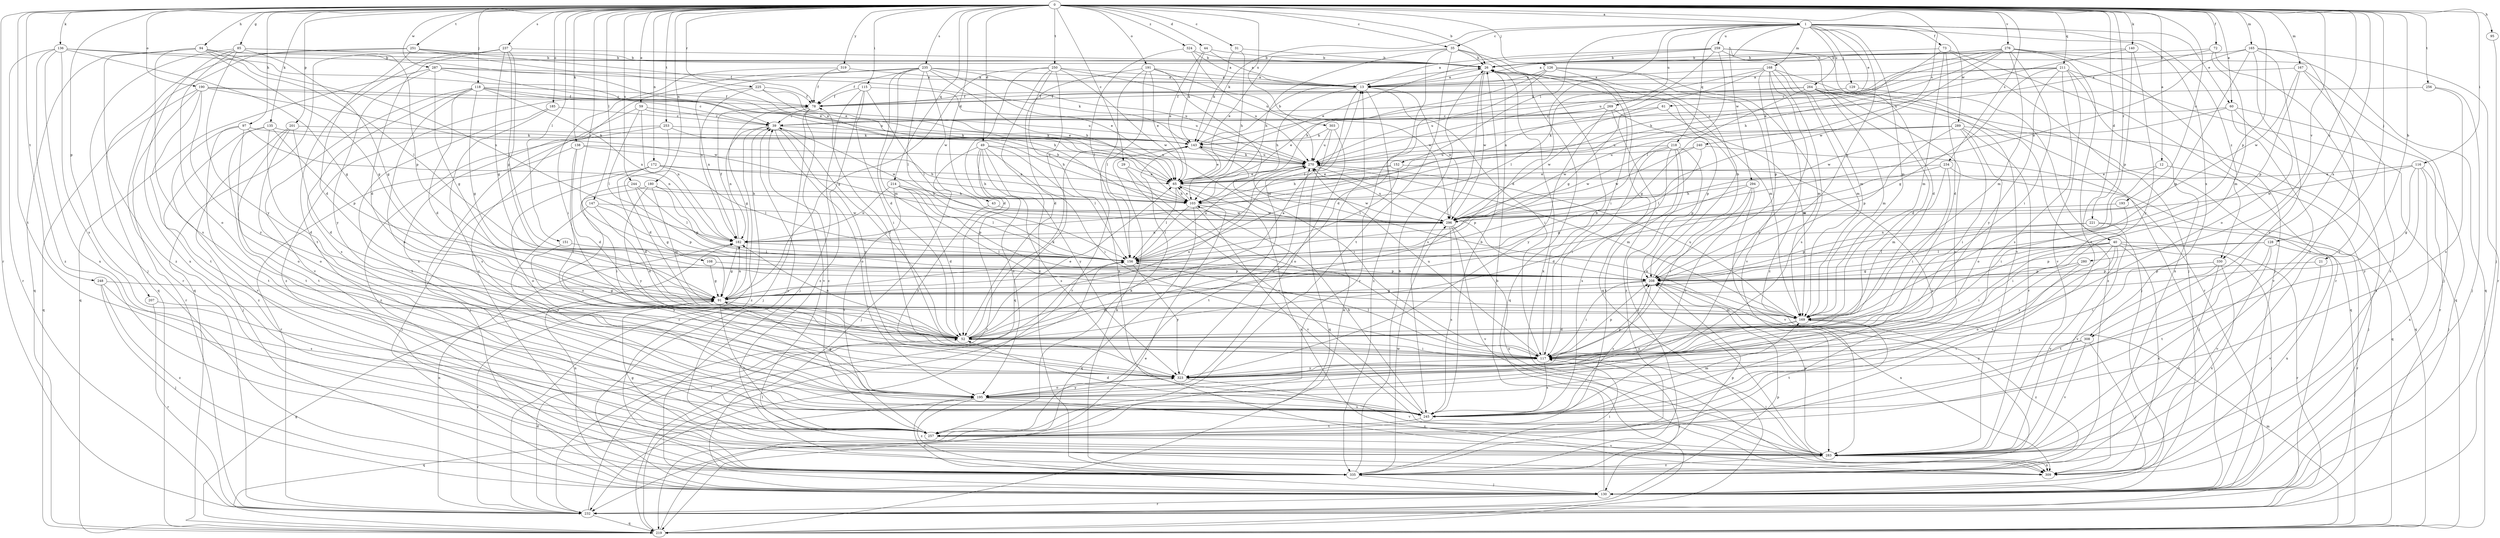 strict digraph  {
0;
1;
12;
13;
21;
26;
29;
31;
35;
39;
40;
43;
44;
49;
52;
59;
60;
61;
65;
72;
73;
78;
85;
91;
94;
95;
97;
103;
108;
115;
116;
117;
118;
126;
128;
129;
130;
135;
136;
138;
140;
143;
147;
151;
152;
156;
165;
167;
168;
169;
172;
180;
182;
185;
190;
191;
193;
195;
201;
207;
208;
211;
214;
218;
219;
221;
225;
232;
234;
235;
237;
240;
244;
245;
248;
250;
251;
253;
256;
257;
259;
264;
269;
270;
276;
280;
283;
287;
289;
294;
296;
303;
308;
309;
319;
323;
324;
330;
335;
0 -> 1  [label=a];
0 -> 12  [label=a];
0 -> 21  [label=b];
0 -> 26  [label=b];
0 -> 29  [label=c];
0 -> 31  [label=c];
0 -> 35  [label=c];
0 -> 40  [label=d];
0 -> 43  [label=d];
0 -> 44  [label=d];
0 -> 49  [label=d];
0 -> 59  [label=e];
0 -> 60  [label=e];
0 -> 72  [label=f];
0 -> 85  [label=g];
0 -> 94  [label=h];
0 -> 95  [label=h];
0 -> 97  [label=h];
0 -> 108  [label=i];
0 -> 115  [label=i];
0 -> 116  [label=i];
0 -> 118  [label=j];
0 -> 126  [label=j];
0 -> 128  [label=j];
0 -> 135  [label=k];
0 -> 136  [label=k];
0 -> 138  [label=k];
0 -> 140  [label=k];
0 -> 147  [label=l];
0 -> 151  [label=l];
0 -> 165  [label=m];
0 -> 167  [label=m];
0 -> 172  [label=n];
0 -> 180  [label=n];
0 -> 185  [label=o];
0 -> 190  [label=o];
0 -> 191  [label=o];
0 -> 193  [label=o];
0 -> 201  [label=p];
0 -> 207  [label=p];
0 -> 208  [label=p];
0 -> 211  [label=q];
0 -> 214  [label=q];
0 -> 221  [label=r];
0 -> 225  [label=r];
0 -> 232  [label=r];
0 -> 234  [label=s];
0 -> 235  [label=s];
0 -> 237  [label=s];
0 -> 240  [label=s];
0 -> 244  [label=s];
0 -> 248  [label=t];
0 -> 250  [label=t];
0 -> 251  [label=t];
0 -> 253  [label=t];
0 -> 256  [label=t];
0 -> 257  [label=t];
0 -> 276  [label=v];
0 -> 280  [label=v];
0 -> 287  [label=w];
0 -> 303  [label=x];
0 -> 308  [label=x];
0 -> 319  [label=y];
0 -> 324  [label=z];
0 -> 330  [label=z];
1 -> 35  [label=c];
1 -> 52  [label=d];
1 -> 60  [label=e];
1 -> 61  [label=e];
1 -> 73  [label=f];
1 -> 129  [label=j];
1 -> 143  [label=k];
1 -> 152  [label=l];
1 -> 168  [label=m];
1 -> 169  [label=m];
1 -> 208  [label=p];
1 -> 218  [label=q];
1 -> 259  [label=u];
1 -> 264  [label=u];
1 -> 269  [label=u];
1 -> 289  [label=w];
1 -> 294  [label=w];
1 -> 308  [label=x];
1 -> 330  [label=z];
12 -> 65  [label=e];
12 -> 117  [label=i];
12 -> 130  [label=j];
13 -> 78  [label=f];
13 -> 103  [label=h];
13 -> 117  [label=i];
13 -> 156  [label=l];
13 -> 296  [label=w];
13 -> 335  [label=z];
21 -> 208  [label=p];
21 -> 283  [label=v];
26 -> 13  [label=a];
26 -> 169  [label=m];
26 -> 219  [label=q];
26 -> 245  [label=s];
26 -> 296  [label=w];
26 -> 309  [label=x];
29 -> 65  [label=e];
29 -> 117  [label=i];
29 -> 245  [label=s];
31 -> 26  [label=b];
31 -> 103  [label=h];
31 -> 143  [label=k];
35 -> 26  [label=b];
35 -> 65  [label=e];
35 -> 103  [label=h];
35 -> 117  [label=i];
35 -> 219  [label=q];
35 -> 232  [label=r];
35 -> 257  [label=t];
39 -> 143  [label=k];
39 -> 182  [label=n];
39 -> 195  [label=o];
39 -> 296  [label=w];
39 -> 323  [label=y];
39 -> 335  [label=z];
40 -> 91  [label=g];
40 -> 117  [label=i];
40 -> 130  [label=j];
40 -> 156  [label=l];
40 -> 232  [label=r];
40 -> 245  [label=s];
40 -> 283  [label=v];
40 -> 309  [label=x];
40 -> 323  [label=y];
43 -> 296  [label=w];
43 -> 323  [label=y];
44 -> 13  [label=a];
44 -> 26  [label=b];
44 -> 65  [label=e];
44 -> 143  [label=k];
49 -> 117  [label=i];
49 -> 130  [label=j];
49 -> 156  [label=l];
49 -> 195  [label=o];
49 -> 232  [label=r];
49 -> 245  [label=s];
49 -> 270  [label=u];
49 -> 323  [label=y];
52 -> 13  [label=a];
52 -> 39  [label=c];
52 -> 65  [label=e];
52 -> 117  [label=i];
52 -> 143  [label=k];
52 -> 182  [label=n];
52 -> 270  [label=u];
59 -> 39  [label=c];
59 -> 103  [label=h];
59 -> 156  [label=l];
59 -> 182  [label=n];
59 -> 245  [label=s];
60 -> 39  [label=c];
60 -> 232  [label=r];
60 -> 283  [label=v];
60 -> 296  [label=w];
60 -> 309  [label=x];
61 -> 39  [label=c];
61 -> 169  [label=m];
61 -> 296  [label=w];
65 -> 103  [label=h];
65 -> 156  [label=l];
65 -> 296  [label=w];
65 -> 309  [label=x];
72 -> 26  [label=b];
72 -> 169  [label=m];
72 -> 270  [label=u];
72 -> 283  [label=v];
73 -> 26  [label=b];
73 -> 52  [label=d];
73 -> 103  [label=h];
73 -> 130  [label=j];
73 -> 169  [label=m];
73 -> 232  [label=r];
78 -> 39  [label=c];
78 -> 91  [label=g];
78 -> 130  [label=j];
78 -> 283  [label=v];
85 -> 26  [label=b];
85 -> 91  [label=g];
85 -> 130  [label=j];
85 -> 195  [label=o];
85 -> 208  [label=p];
85 -> 309  [label=x];
85 -> 323  [label=y];
91 -> 169  [label=m];
91 -> 182  [label=n];
91 -> 232  [label=r];
91 -> 257  [label=t];
94 -> 26  [label=b];
94 -> 65  [label=e];
94 -> 91  [label=g];
94 -> 156  [label=l];
94 -> 182  [label=n];
94 -> 219  [label=q];
94 -> 245  [label=s];
94 -> 335  [label=z];
95 -> 130  [label=j];
97 -> 143  [label=k];
97 -> 182  [label=n];
97 -> 195  [label=o];
97 -> 257  [label=t];
97 -> 283  [label=v];
103 -> 65  [label=e];
103 -> 156  [label=l];
103 -> 219  [label=q];
103 -> 283  [label=v];
103 -> 296  [label=w];
108 -> 91  [label=g];
108 -> 208  [label=p];
115 -> 78  [label=f];
115 -> 117  [label=i];
115 -> 130  [label=j];
115 -> 156  [label=l];
115 -> 270  [label=u];
115 -> 335  [label=z];
116 -> 65  [label=e];
116 -> 91  [label=g];
116 -> 130  [label=j];
116 -> 296  [label=w];
116 -> 309  [label=x];
116 -> 323  [label=y];
117 -> 26  [label=b];
117 -> 78  [label=f];
117 -> 130  [label=j];
117 -> 156  [label=l];
117 -> 208  [label=p];
117 -> 245  [label=s];
117 -> 270  [label=u];
117 -> 323  [label=y];
118 -> 39  [label=c];
118 -> 52  [label=d];
118 -> 78  [label=f];
118 -> 91  [label=g];
118 -> 103  [label=h];
118 -> 182  [label=n];
118 -> 195  [label=o];
118 -> 245  [label=s];
118 -> 283  [label=v];
126 -> 13  [label=a];
126 -> 52  [label=d];
126 -> 103  [label=h];
126 -> 169  [label=m];
126 -> 283  [label=v];
126 -> 309  [label=x];
128 -> 156  [label=l];
128 -> 208  [label=p];
128 -> 257  [label=t];
128 -> 283  [label=v];
128 -> 309  [label=x];
129 -> 78  [label=f];
129 -> 130  [label=j];
130 -> 26  [label=b];
130 -> 182  [label=n];
130 -> 195  [label=o];
130 -> 232  [label=r];
135 -> 52  [label=d];
135 -> 143  [label=k];
135 -> 208  [label=p];
135 -> 257  [label=t];
135 -> 335  [label=z];
136 -> 26  [label=b];
136 -> 65  [label=e];
136 -> 91  [label=g];
136 -> 232  [label=r];
136 -> 245  [label=s];
136 -> 309  [label=x];
136 -> 335  [label=z];
138 -> 52  [label=d];
138 -> 103  [label=h];
138 -> 117  [label=i];
138 -> 232  [label=r];
138 -> 270  [label=u];
140 -> 26  [label=b];
140 -> 65  [label=e];
140 -> 208  [label=p];
140 -> 323  [label=y];
143 -> 26  [label=b];
143 -> 65  [label=e];
143 -> 117  [label=i];
143 -> 270  [label=u];
147 -> 52  [label=d];
147 -> 208  [label=p];
147 -> 245  [label=s];
147 -> 296  [label=w];
151 -> 156  [label=l];
151 -> 323  [label=y];
152 -> 65  [label=e];
152 -> 103  [label=h];
152 -> 156  [label=l];
152 -> 245  [label=s];
156 -> 208  [label=p];
156 -> 270  [label=u];
156 -> 323  [label=y];
165 -> 26  [label=b];
165 -> 169  [label=m];
165 -> 195  [label=o];
165 -> 232  [label=r];
165 -> 245  [label=s];
165 -> 283  [label=v];
165 -> 296  [label=w];
167 -> 13  [label=a];
167 -> 130  [label=j];
167 -> 208  [label=p];
167 -> 296  [label=w];
167 -> 335  [label=z];
168 -> 13  [label=a];
168 -> 91  [label=g];
168 -> 156  [label=l];
168 -> 169  [label=m];
168 -> 195  [label=o];
168 -> 208  [label=p];
168 -> 232  [label=r];
168 -> 245  [label=s];
168 -> 335  [label=z];
169 -> 52  [label=d];
169 -> 257  [label=t];
169 -> 270  [label=u];
169 -> 323  [label=y];
169 -> 335  [label=z];
172 -> 52  [label=d];
172 -> 65  [label=e];
172 -> 103  [label=h];
172 -> 130  [label=j];
172 -> 156  [label=l];
172 -> 195  [label=o];
180 -> 103  [label=h];
180 -> 169  [label=m];
180 -> 195  [label=o];
180 -> 208  [label=p];
180 -> 323  [label=y];
182 -> 78  [label=f];
182 -> 91  [label=g];
182 -> 156  [label=l];
185 -> 39  [label=c];
185 -> 245  [label=s];
185 -> 257  [label=t];
190 -> 78  [label=f];
190 -> 219  [label=q];
190 -> 232  [label=r];
190 -> 257  [label=t];
190 -> 270  [label=u];
190 -> 296  [label=w];
190 -> 323  [label=y];
191 -> 13  [label=a];
191 -> 52  [label=d];
191 -> 65  [label=e];
191 -> 156  [label=l];
191 -> 169  [label=m];
191 -> 232  [label=r];
191 -> 296  [label=w];
193 -> 117  [label=i];
193 -> 296  [label=w];
195 -> 91  [label=g];
195 -> 219  [label=q];
195 -> 245  [label=s];
195 -> 283  [label=v];
195 -> 323  [label=y];
195 -> 335  [label=z];
201 -> 52  [label=d];
201 -> 130  [label=j];
201 -> 143  [label=k];
201 -> 195  [label=o];
201 -> 257  [label=t];
207 -> 169  [label=m];
207 -> 232  [label=r];
208 -> 26  [label=b];
208 -> 91  [label=g];
208 -> 117  [label=i];
208 -> 245  [label=s];
208 -> 309  [label=x];
211 -> 13  [label=a];
211 -> 39  [label=c];
211 -> 91  [label=g];
211 -> 219  [label=q];
211 -> 245  [label=s];
211 -> 283  [label=v];
211 -> 309  [label=x];
211 -> 323  [label=y];
214 -> 52  [label=d];
214 -> 103  [label=h];
214 -> 156  [label=l];
214 -> 182  [label=n];
214 -> 208  [label=p];
214 -> 257  [label=t];
218 -> 117  [label=i];
218 -> 208  [label=p];
218 -> 245  [label=s];
218 -> 257  [label=t];
218 -> 270  [label=u];
218 -> 296  [label=w];
218 -> 335  [label=z];
219 -> 13  [label=a];
219 -> 65  [label=e];
219 -> 91  [label=g];
219 -> 156  [label=l];
219 -> 169  [label=m];
221 -> 182  [label=n];
221 -> 208  [label=p];
221 -> 232  [label=r];
221 -> 283  [label=v];
225 -> 65  [label=e];
225 -> 78  [label=f];
225 -> 182  [label=n];
225 -> 270  [label=u];
225 -> 335  [label=z];
232 -> 39  [label=c];
232 -> 52  [label=d];
232 -> 156  [label=l];
232 -> 182  [label=n];
232 -> 208  [label=p];
232 -> 219  [label=q];
234 -> 65  [label=e];
234 -> 91  [label=g];
234 -> 117  [label=i];
234 -> 130  [label=j];
234 -> 169  [label=m];
235 -> 13  [label=a];
235 -> 52  [label=d];
235 -> 65  [label=e];
235 -> 78  [label=f];
235 -> 103  [label=h];
235 -> 156  [label=l];
235 -> 169  [label=m];
235 -> 182  [label=n];
235 -> 270  [label=u];
235 -> 296  [label=w];
235 -> 335  [label=z];
237 -> 26  [label=b];
237 -> 52  [label=d];
237 -> 91  [label=g];
237 -> 156  [label=l];
237 -> 208  [label=p];
237 -> 219  [label=q];
237 -> 257  [label=t];
240 -> 156  [label=l];
240 -> 219  [label=q];
240 -> 270  [label=u];
240 -> 296  [label=w];
244 -> 91  [label=g];
244 -> 103  [label=h];
244 -> 117  [label=i];
244 -> 156  [label=l];
245 -> 26  [label=b];
245 -> 52  [label=d];
245 -> 103  [label=h];
245 -> 169  [label=m];
245 -> 257  [label=t];
248 -> 91  [label=g];
248 -> 130  [label=j];
248 -> 245  [label=s];
248 -> 335  [label=z];
250 -> 13  [label=a];
250 -> 52  [label=d];
250 -> 91  [label=g];
250 -> 219  [label=q];
250 -> 270  [label=u];
250 -> 296  [label=w];
250 -> 309  [label=x];
250 -> 335  [label=z];
251 -> 26  [label=b];
251 -> 52  [label=d];
251 -> 65  [label=e];
251 -> 78  [label=f];
251 -> 219  [label=q];
251 -> 232  [label=r];
253 -> 52  [label=d];
253 -> 103  [label=h];
253 -> 130  [label=j];
253 -> 143  [label=k];
253 -> 335  [label=z];
256 -> 78  [label=f];
256 -> 130  [label=j];
256 -> 245  [label=s];
257 -> 39  [label=c];
257 -> 143  [label=k];
257 -> 283  [label=v];
259 -> 13  [label=a];
259 -> 26  [label=b];
259 -> 52  [label=d];
259 -> 65  [label=e];
259 -> 156  [label=l];
259 -> 169  [label=m];
259 -> 182  [label=n];
259 -> 283  [label=v];
264 -> 52  [label=d];
264 -> 78  [label=f];
264 -> 91  [label=g];
264 -> 169  [label=m];
264 -> 219  [label=q];
264 -> 245  [label=s];
264 -> 270  [label=u];
264 -> 335  [label=z];
269 -> 39  [label=c];
269 -> 65  [label=e];
269 -> 208  [label=p];
269 -> 323  [label=y];
269 -> 335  [label=z];
270 -> 65  [label=e];
270 -> 143  [label=k];
270 -> 169  [label=m];
270 -> 208  [label=p];
270 -> 257  [label=t];
276 -> 13  [label=a];
276 -> 26  [label=b];
276 -> 103  [label=h];
276 -> 117  [label=i];
276 -> 130  [label=j];
276 -> 143  [label=k];
276 -> 169  [label=m];
276 -> 219  [label=q];
276 -> 257  [label=t];
276 -> 270  [label=u];
276 -> 296  [label=w];
280 -> 117  [label=i];
280 -> 195  [label=o];
280 -> 208  [label=p];
283 -> 39  [label=c];
283 -> 91  [label=g];
283 -> 117  [label=i];
283 -> 208  [label=p];
283 -> 309  [label=x];
283 -> 335  [label=z];
287 -> 13  [label=a];
287 -> 39  [label=c];
287 -> 91  [label=g];
287 -> 143  [label=k];
287 -> 219  [label=q];
287 -> 323  [label=y];
289 -> 117  [label=i];
289 -> 143  [label=k];
289 -> 195  [label=o];
289 -> 208  [label=p];
289 -> 219  [label=q];
289 -> 270  [label=u];
289 -> 283  [label=v];
289 -> 296  [label=w];
294 -> 52  [label=d];
294 -> 103  [label=h];
294 -> 117  [label=i];
294 -> 195  [label=o];
294 -> 283  [label=v];
296 -> 182  [label=n];
296 -> 245  [label=s];
296 -> 270  [label=u];
296 -> 283  [label=v];
296 -> 309  [label=x];
303 -> 143  [label=k];
303 -> 195  [label=o];
303 -> 219  [label=q];
303 -> 270  [label=u];
308 -> 117  [label=i];
308 -> 130  [label=j];
308 -> 283  [label=v];
308 -> 323  [label=y];
319 -> 13  [label=a];
319 -> 78  [label=f];
319 -> 117  [label=i];
323 -> 195  [label=o];
323 -> 208  [label=p];
323 -> 270  [label=u];
323 -> 283  [label=v];
324 -> 13  [label=a];
324 -> 26  [label=b];
324 -> 156  [label=l];
324 -> 270  [label=u];
330 -> 117  [label=i];
330 -> 208  [label=p];
330 -> 257  [label=t];
330 -> 309  [label=x];
330 -> 335  [label=z];
335 -> 26  [label=b];
335 -> 117  [label=i];
335 -> 130  [label=j];
335 -> 143  [label=k];
335 -> 208  [label=p];
335 -> 296  [label=w];
}
